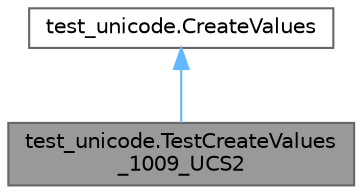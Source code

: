 digraph "test_unicode.TestCreateValues_1009_UCS2"
{
 // LATEX_PDF_SIZE
  bgcolor="transparent";
  edge [fontname=Helvetica,fontsize=10,labelfontname=Helvetica,labelfontsize=10];
  node [fontname=Helvetica,fontsize=10,shape=box,height=0.2,width=0.4];
  Node1 [id="Node000001",label="test_unicode.TestCreateValues\l_1009_UCS2",height=0.2,width=0.4,color="gray40", fillcolor="grey60", style="filled", fontcolor="black",tooltip=" "];
  Node2 -> Node1 [id="edge2_Node000001_Node000002",dir="back",color="steelblue1",style="solid",tooltip=" "];
  Node2 [id="Node000002",label="test_unicode.CreateValues",height=0.2,width=0.4,color="gray40", fillcolor="white", style="filled",URL="$classtest__unicode_1_1CreateValues.html",tooltip=" "];
}
